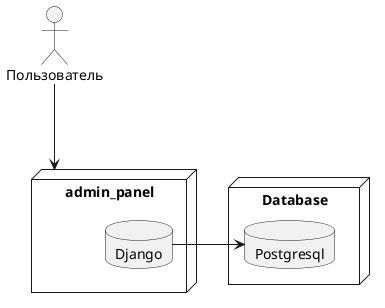 @startuml
skinparam componentStyle uml2
actor Пользователь

node admin_panel{
    database Django
}

node Database{
    database Postgresql
}

Пользователь -down--> admin_panel
Django -right-> Postgresql

@enduml
